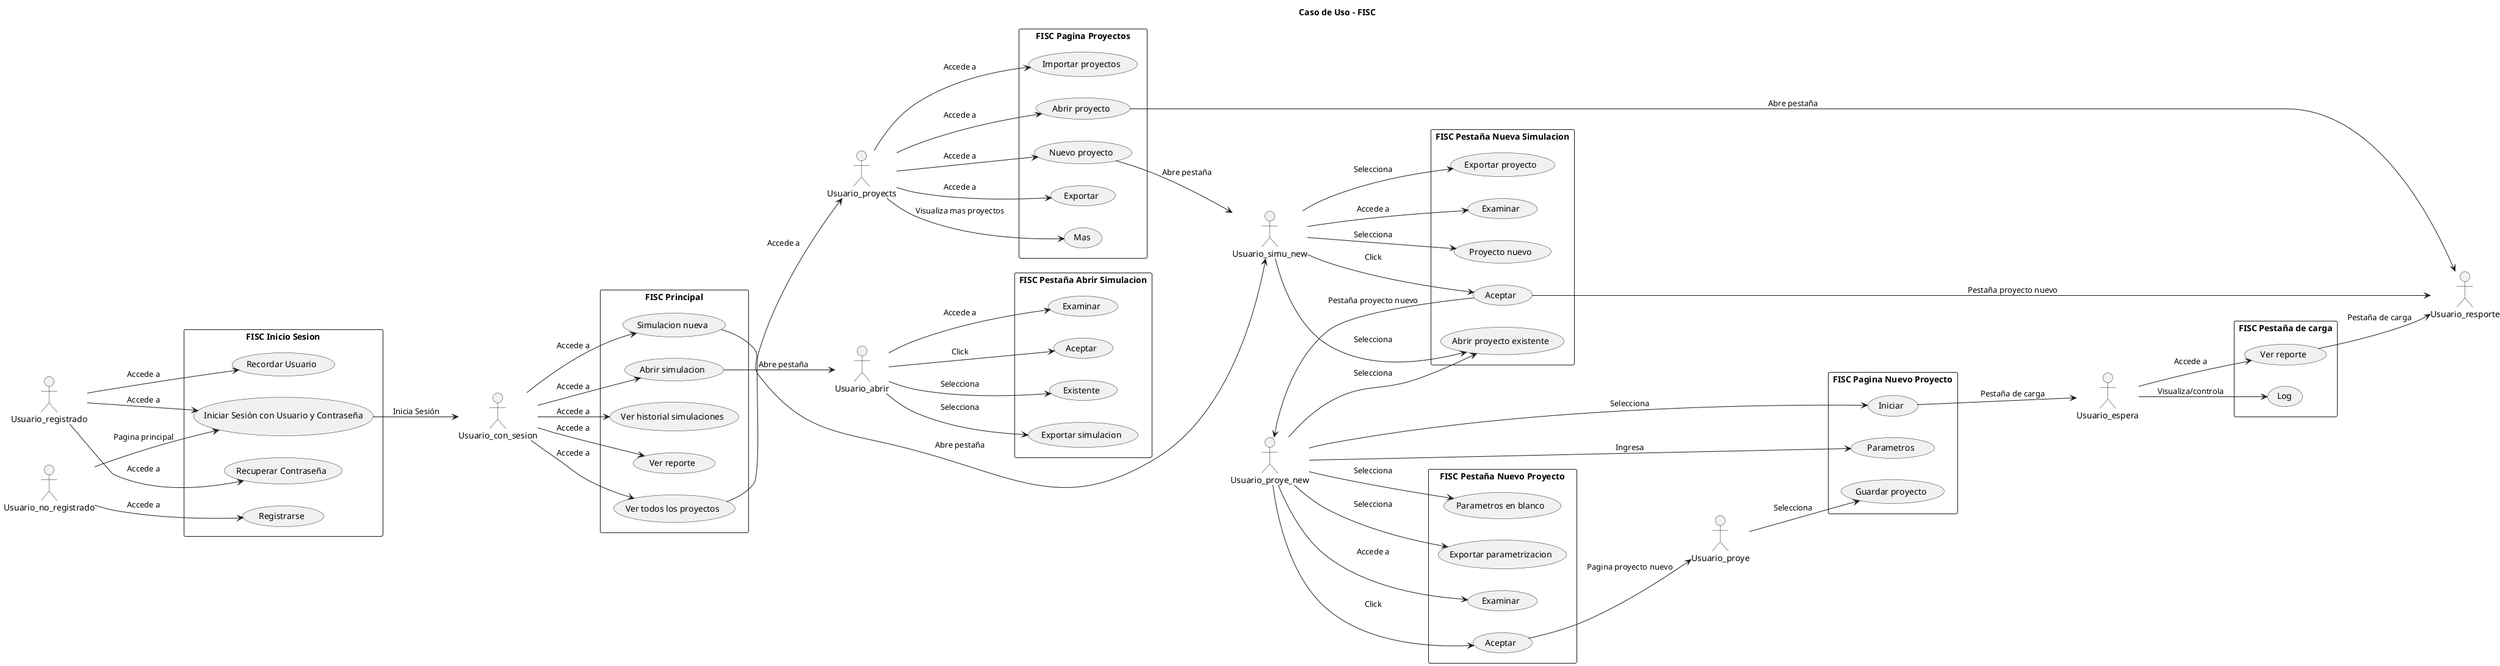 @startuml

title Caso de Uso - FISC

left to right direction

actor Usuario_registrado as user
actor Usuario_no_registrado as user1
actor Usuario_con_sesion as user2
actor Usuario_simu_new as user3
actor Usuario_proye_new as user4
actor Usuario_proye as user5
actor Usuario_espera as user6
actor Usuario_resporte as user7
actor Usuario_abrir as user8
actor Usuario_proyects as user9 


rectangle "FISC Inicio Sesion" {
    usecase "Iniciar Sesión con Usuario y Contraseña" as login
    usecase "Registrarse" as registro
    usecase "Recuperar Contraseña" as recuperar
    usecase "Recordar Usuario" as recordar
}

user --> login : "Accede a"
user1 --> registro : "Accede a"
user --> recuperar : "Accede a"
user --> recordar : "Accede a"
user1 --> login : "Pagina principal"
login --> user2 : "Inicia Sesión"

rectangle "FISC Pestaña Nueva Simulacion" {
  usecase "Proyecto nuevo" as nuevap
  usecase "Abrir proyecto existente" as abrirexistente
  usecase "Exportar proyecto" as exportar
  usecase "Examinar" as examinar
  usecase "Aceptar" as ok

}

user3 --> nuevap : "Selecciona"
user3 --> abrirexistente : "Selecciona"
user3 --> exportar : "Selecciona"
user3 --> examinar : "Accede a"
user3 --> ok : "Click"
ok --> user4 : "Pestaña proyecto nuevo"

rectangle "FISC Pestaña Abrir Simulacion" {
  usecase "Existente" as existente
  usecase "Exportar simulacion" as exportarexistente
  usecase "Examinar" as examinarabrir
  usecase "Aceptar" as ok3

}

user8 --> existente : "Selecciona"
user8 --> exportarexistente : "Selecciona"
user8 --> examinarabrir : "Accede a"
user8 --> ok3 : "Click"
ok --> user7 : "Pestaña proyecto nuevo"

rectangle "FISC Pestaña Nuevo Proyecto" {
  usecase "Parametros en blanco" as parametrosblanco
  usecase "Exportar parametrizacion" as exportarpara
  usecase "Examinar" as examinar2
  usecase "Aceptar" as ok2

}

user4 --> parametrosblanco : "Selecciona"
user4 --> abrirexistente : "Selecciona"
user4 --> exportarpara : "Selecciona"
user4 --> examinar2 : "Accede a"
user4 --> ok2 : "Click"
ok2 --> user5 : "Pagina proyecto nuevo"

rectangle "FISC Pagina Nuevo Proyecto" {
  usecase "Guardar proyecto" as guardar
  usecase "Iniciar" as iniciar
  usecase "Parametros" as parametros


}

user5 --> guardar : "Selecciona"
user4 --> iniciar : "Selecciona"
user4 --> parametros : "Ingresa"
iniciar --> user6 : "Pestaña de carga"


rectangle "FISC Pestaña de carga" {
  usecase "Ver reporte" as vereporte
  usecase "Log" as log
}

user6 --> vereporte : "Accede a"
user6 --> log : "Visualiza/controla"
vereporte --> user7 : "Pestaña de carga"

rectangle "FISC Pagina Reporte" {
  usecase "Exportar" as exportareporte
  usecase "Imprimir" as imprimir
  usecase "1º Simulacion" as elegirsimu
}

user7 --> exportareporte : "Selecciona"
user7 --> imprimir : "Selecciona"
user7 --> elegirsimu : "Selecciona"

rectangle "FISC Pagina Proyectos" {
  usecase "Importar proyectos" as importar
  usecase "Nuevo proyecto" as newproyect
  usecase "Abrir proyecto" as openproyect
  usecase "Exportar" as exportarproyect
  usecase "Mas" as mas

}
  user9 --> importar : "Accede a"
  user9 --> newproyect : "Accede a"
  user9 --> openproyect : "Accede a"
  user9 --> exportarproyect : "Accede a"
  user9 --> mas : "Visualiza mas proyectos"
  newproyect --> user3 : "Abre pestaña"
  openproyect --> user7 : "Abre pestaña"
 







rectangle "FISC Principal" {
  usecase "Simulacion nueva" as nueva
  usecase "Abrir simulacion" as abrir
  usecase "Ver historial simulaciones" as historial
  usecase "Ver reporte" as reportes
  usecase "Ver todos los proyectos" as proyect

}
  user2 --> nueva : "Accede a"
  user2 --> abrir : "Accede a"
  user2 --> historial : "Accede a"
  user2 --> reportes : "Accede a"
  user2 --> proyect : "Accede a"
  nueva --> user3 : "Abre pestaña"
  abrir --> user8 : "Abre pestaña"
  proyect --> user9 : "Accede a"

@enduml